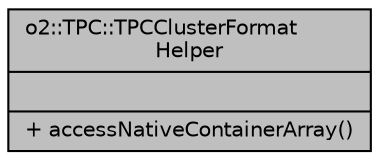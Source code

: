 digraph "o2::TPC::TPCClusterFormatHelper"
{
 // INTERACTIVE_SVG=YES
  bgcolor="transparent";
  edge [fontname="Helvetica",fontsize="10",labelfontname="Helvetica",labelfontsize="10"];
  node [fontname="Helvetica",fontsize="10",shape=record];
  Node1 [label="{o2::TPC::TPCClusterFormat\lHelper\n||+ accessNativeContainerArray()\l}",height=0.2,width=0.4,color="black", fillcolor="grey75", style="filled" fontcolor="black"];
}
